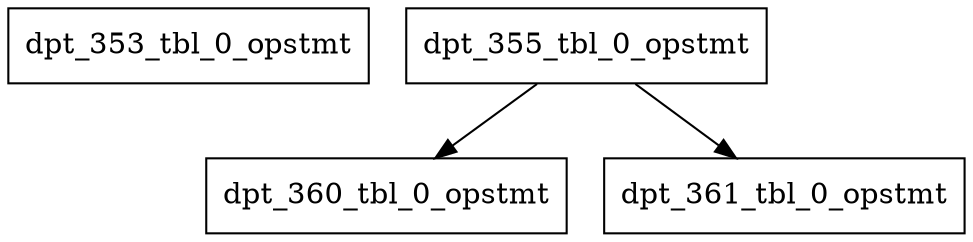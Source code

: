 digraph G {
  dpt_353_tbl_0_opstmt [shape=box, ];
  dpt_355_tbl_0_opstmt [shape=box, ];
  dpt_360_tbl_0_opstmt [shape=box, ];
  dpt_361_tbl_0_opstmt [shape=box, ];
  
  
  dpt_355_tbl_0_opstmt -> dpt_360_tbl_0_opstmt;
  dpt_355_tbl_0_opstmt -> dpt_361_tbl_0_opstmt;
  
  }